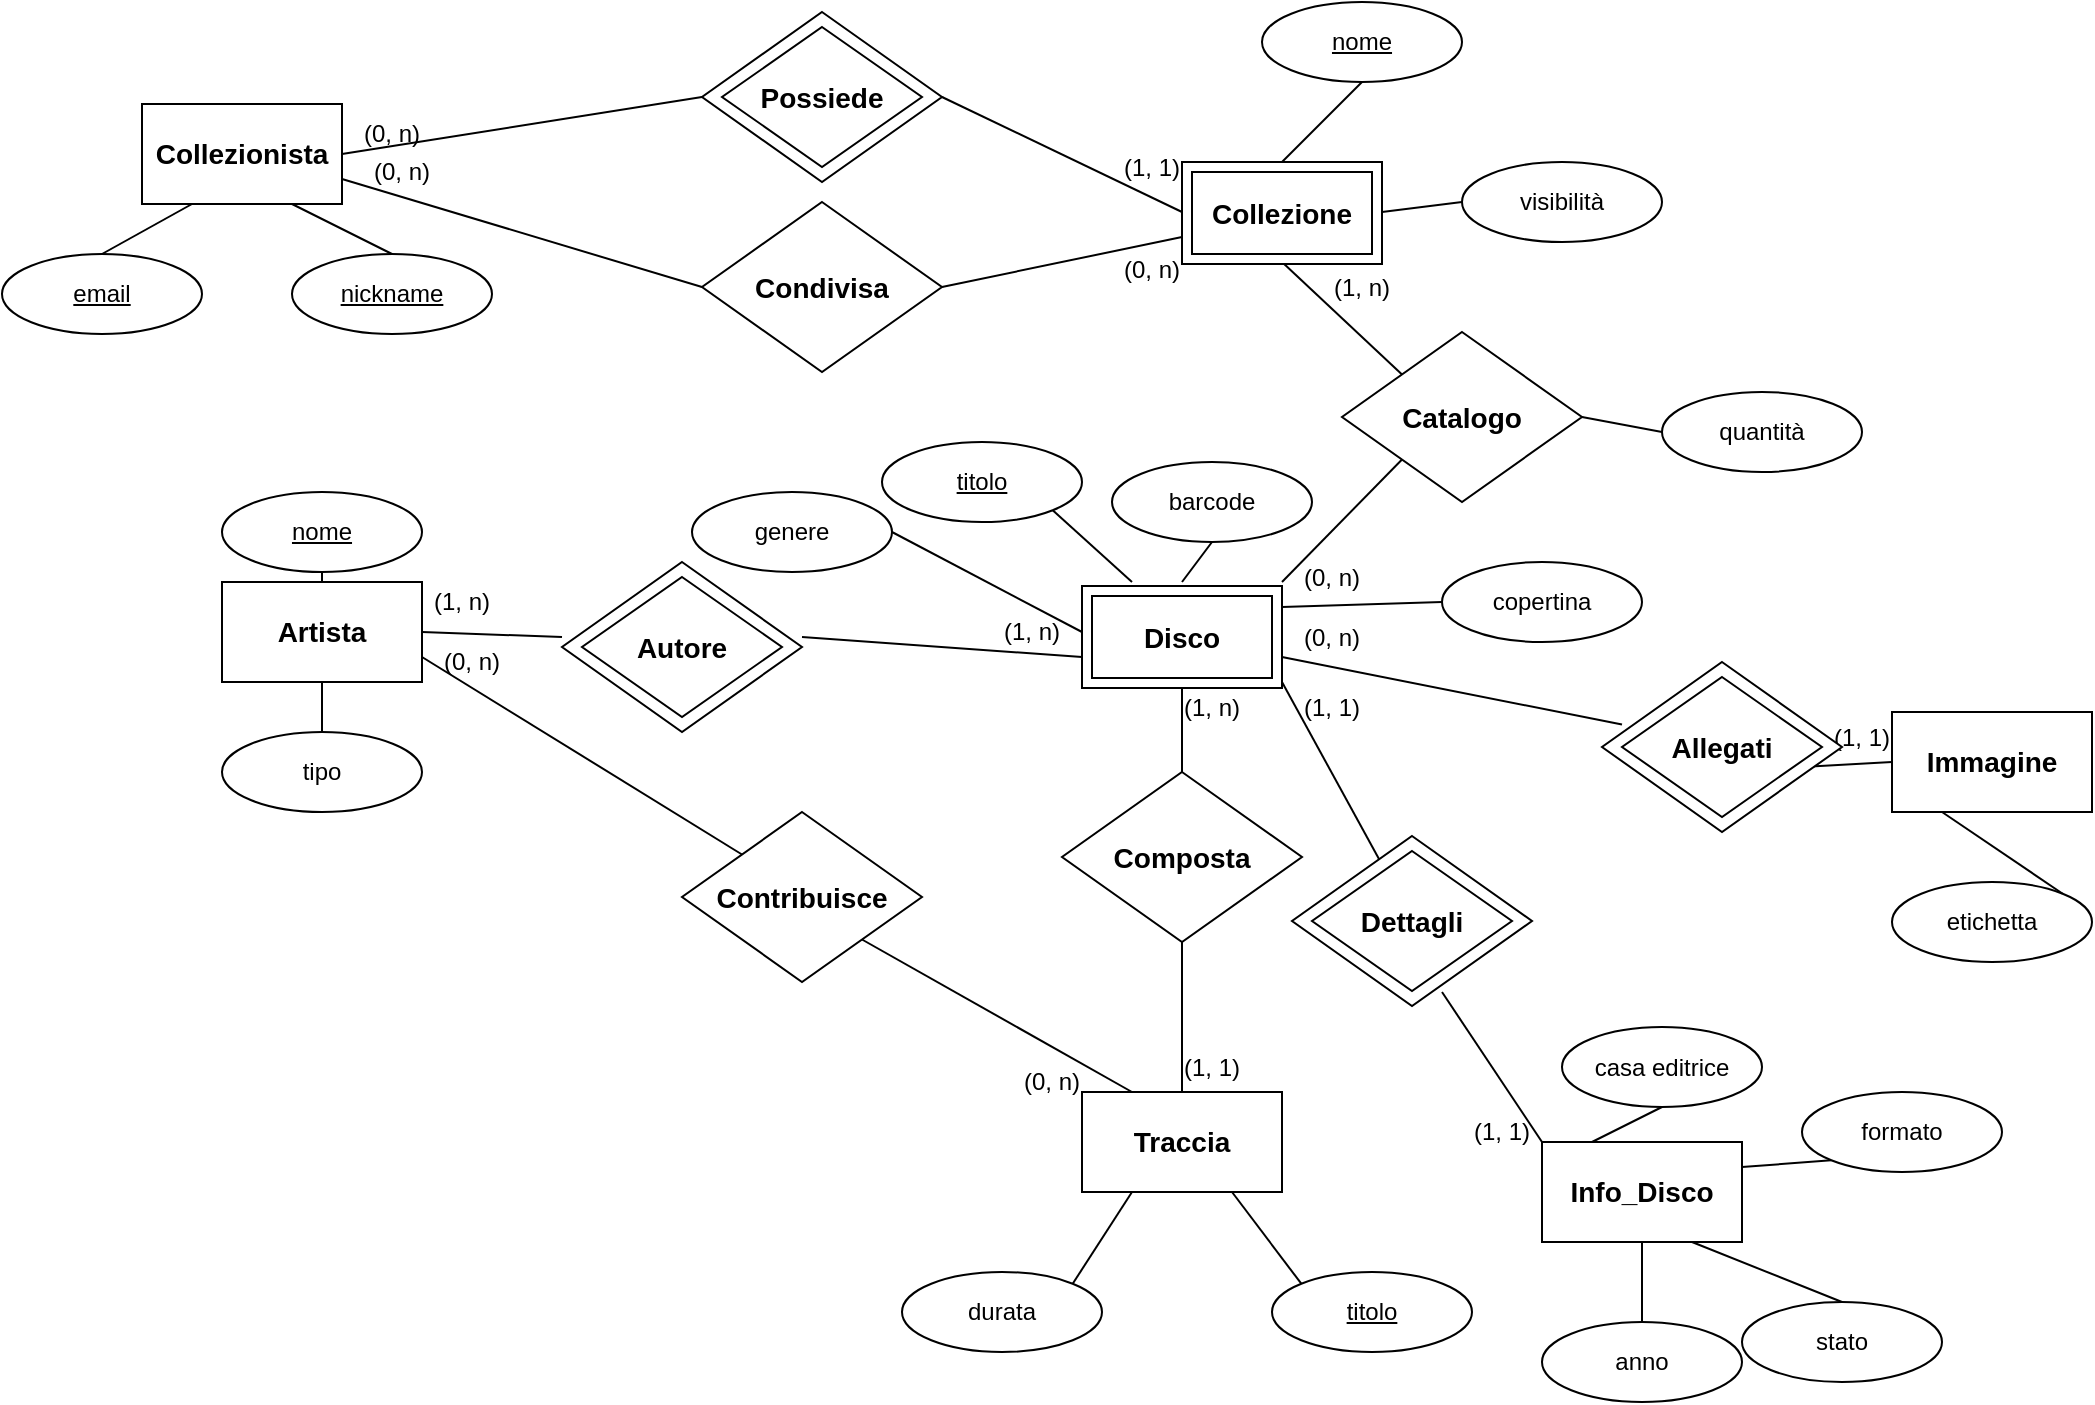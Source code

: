 <mxfile version="21.2.8" type="device">
  <diagram name="Page-1" id="KQ-Xf_K1zHx7-eHDhru5">
    <mxGraphModel dx="1061" dy="1141" grid="1" gridSize="10" guides="1" tooltips="1" connect="1" arrows="1" fold="1" page="1" pageScale="1" pageWidth="850" pageHeight="1100" math="0" shadow="0">
      <root>
        <mxCell id="0" />
        <mxCell id="1" parent="0" />
        <mxCell id="EAbZsNUZ0CyXFyYORpi1-27" value="" style="group" vertex="1" connectable="0" parent="1">
          <mxGeometry x="380" y="75" width="120" height="126" as="geometry" />
        </mxCell>
        <mxCell id="EAbZsNUZ0CyXFyYORpi1-133" value="" style="group" vertex="1" connectable="0" parent="EAbZsNUZ0CyXFyYORpi1-27">
          <mxGeometry width="120" height="85" as="geometry" />
        </mxCell>
        <mxCell id="EAbZsNUZ0CyXFyYORpi1-28" value="" style="shape=rhombus;html=1;dashed=0;whiteSpace=wrap;perimeter=rhombusPerimeter;" vertex="1" parent="EAbZsNUZ0CyXFyYORpi1-133">
          <mxGeometry width="120" height="85" as="geometry" />
        </mxCell>
        <mxCell id="EAbZsNUZ0CyXFyYORpi1-131" value="" style="rhombus;whiteSpace=wrap;html=1;" vertex="1" parent="EAbZsNUZ0CyXFyYORpi1-133">
          <mxGeometry x="10" y="7.5" width="100" height="70" as="geometry" />
        </mxCell>
        <mxCell id="EAbZsNUZ0CyXFyYORpi1-29" value="Possiede" style="text;html=1;strokeColor=none;fillColor=none;align=center;verticalAlign=middle;whiteSpace=wrap;rounded=0;fontStyle=1;fontSize=14;" vertex="1" parent="EAbZsNUZ0CyXFyYORpi1-133">
          <mxGeometry x="30" y="27.5" width="60" height="30" as="geometry" />
        </mxCell>
        <mxCell id="EAbZsNUZ0CyXFyYORpi1-4" value="" style="group" vertex="1" connectable="0" parent="1">
          <mxGeometry x="100" y="121" width="110" height="80" as="geometry" />
        </mxCell>
        <mxCell id="EAbZsNUZ0CyXFyYORpi1-5" value="" style="html=1;dashed=0;whiteSpace=wrap;" vertex="1" parent="EAbZsNUZ0CyXFyYORpi1-4">
          <mxGeometry width="100" height="50" as="geometry" />
        </mxCell>
        <mxCell id="EAbZsNUZ0CyXFyYORpi1-6" value="Collezionista" style="text;html=1;strokeColor=none;fillColor=none;align=center;verticalAlign=middle;whiteSpace=wrap;rounded=0;fontStyle=1;fontSize=14;" vertex="1" parent="EAbZsNUZ0CyXFyYORpi1-4">
          <mxGeometry x="20" y="10" width="60" height="30" as="geometry" />
        </mxCell>
        <mxCell id="EAbZsNUZ0CyXFyYORpi1-7" value="nickname" style="ellipse;whiteSpace=wrap;html=1;align=center;fontStyle=4;" vertex="1" parent="1">
          <mxGeometry x="175" y="196" width="100" height="40" as="geometry" />
        </mxCell>
        <mxCell id="EAbZsNUZ0CyXFyYORpi1-8" value="" style="endArrow=none;html=1;rounded=0;entryX=0.5;entryY=0;entryDx=0;entryDy=0;exitX=0.75;exitY=1;exitDx=0;exitDy=0;" edge="1" parent="1" source="EAbZsNUZ0CyXFyYORpi1-5" target="EAbZsNUZ0CyXFyYORpi1-7">
          <mxGeometry relative="1" as="geometry">
            <mxPoint x="160" y="186" as="sourcePoint" />
            <mxPoint x="130" y="286" as="targetPoint" />
          </mxGeometry>
        </mxCell>
        <mxCell id="EAbZsNUZ0CyXFyYORpi1-9" value="&lt;u&gt;email&lt;/u&gt;" style="ellipse;whiteSpace=wrap;html=1;align=center;" vertex="1" parent="1">
          <mxGeometry x="30" y="196" width="100" height="40" as="geometry" />
        </mxCell>
        <mxCell id="EAbZsNUZ0CyXFyYORpi1-10" value="" style="endArrow=none;html=1;rounded=0;entryX=0.5;entryY=0;entryDx=0;entryDy=0;exitX=0.25;exitY=1;exitDx=0;exitDy=0;" edge="1" parent="1" source="EAbZsNUZ0CyXFyYORpi1-5" target="EAbZsNUZ0CyXFyYORpi1-9">
          <mxGeometry relative="1" as="geometry">
            <mxPoint x="230" y="151" as="sourcePoint" />
            <mxPoint x="235" y="216" as="targetPoint" />
          </mxGeometry>
        </mxCell>
        <mxCell id="EAbZsNUZ0CyXFyYORpi1-13" value="&lt;u&gt;nome&lt;/u&gt;" style="ellipse;whiteSpace=wrap;html=1;align=center;" vertex="1" parent="1">
          <mxGeometry x="660" y="70" width="100" height="40" as="geometry" />
        </mxCell>
        <mxCell id="EAbZsNUZ0CyXFyYORpi1-14" value="" style="endArrow=none;html=1;rounded=0;entryX=0.5;entryY=0;entryDx=0;entryDy=0;exitX=0.5;exitY=1;exitDx=0;exitDy=0;" edge="1" parent="1" source="EAbZsNUZ0CyXFyYORpi1-13">
          <mxGeometry relative="1" as="geometry">
            <mxPoint x="830" y="160" as="sourcePoint" />
            <mxPoint x="670" y="150" as="targetPoint" />
          </mxGeometry>
        </mxCell>
        <mxCell id="EAbZsNUZ0CyXFyYORpi1-16" value="anno" style="ellipse;whiteSpace=wrap;html=1;align=center;" vertex="1" parent="1">
          <mxGeometry x="800" y="730" width="100" height="40" as="geometry" />
        </mxCell>
        <mxCell id="EAbZsNUZ0CyXFyYORpi1-17" value="genere" style="ellipse;whiteSpace=wrap;html=1;align=center;" vertex="1" parent="1">
          <mxGeometry x="375" y="315" width="100" height="40" as="geometry" />
        </mxCell>
        <mxCell id="EAbZsNUZ0CyXFyYORpi1-18" value="&lt;u&gt;titolo&lt;/u&gt;" style="ellipse;whiteSpace=wrap;html=1;align=center;" vertex="1" parent="1">
          <mxGeometry x="470" y="290" width="100" height="40" as="geometry" />
        </mxCell>
        <mxCell id="EAbZsNUZ0CyXFyYORpi1-20" value="barcode" style="ellipse;whiteSpace=wrap;html=1;align=center;" vertex="1" parent="1">
          <mxGeometry x="585" y="300" width="100" height="40" as="geometry" />
        </mxCell>
        <mxCell id="EAbZsNUZ0CyXFyYORpi1-21" value="" style="group" vertex="1" connectable="0" parent="1">
          <mxGeometry x="570" y="615" width="100" height="50" as="geometry" />
        </mxCell>
        <mxCell id="EAbZsNUZ0CyXFyYORpi1-22" value="" style="html=1;dashed=0;whiteSpace=wrap;" vertex="1" parent="EAbZsNUZ0CyXFyYORpi1-21">
          <mxGeometry width="100" height="50" as="geometry" />
        </mxCell>
        <mxCell id="EAbZsNUZ0CyXFyYORpi1-23" value="Traccia" style="text;html=1;strokeColor=none;fillColor=none;align=center;verticalAlign=middle;whiteSpace=wrap;rounded=0;fontStyle=1;fontSize=14;" vertex="1" parent="EAbZsNUZ0CyXFyYORpi1-21">
          <mxGeometry x="20" y="10" width="60" height="30" as="geometry" />
        </mxCell>
        <mxCell id="EAbZsNUZ0CyXFyYORpi1-24" value="&lt;u&gt;titolo&lt;/u&gt;" style="ellipse;whiteSpace=wrap;html=1;align=center;" vertex="1" parent="1">
          <mxGeometry x="665" y="705" width="100" height="40" as="geometry" />
        </mxCell>
        <mxCell id="EAbZsNUZ0CyXFyYORpi1-25" value="durata" style="ellipse;whiteSpace=wrap;html=1;align=center;" vertex="1" parent="1">
          <mxGeometry x="480" y="705" width="100" height="40" as="geometry" />
        </mxCell>
        <mxCell id="EAbZsNUZ0CyXFyYORpi1-26" value="visibilità" style="ellipse;whiteSpace=wrap;html=1;align=center;" vertex="1" parent="1">
          <mxGeometry x="760" y="150" width="100" height="40" as="geometry" />
        </mxCell>
        <mxCell id="EAbZsNUZ0CyXFyYORpi1-30" value="" style="endArrow=none;html=1;rounded=0;entryX=1;entryY=0.5;entryDx=0;entryDy=0;exitX=0;exitY=0.5;exitDx=0;exitDy=0;" edge="1" parent="1" source="EAbZsNUZ0CyXFyYORpi1-28" target="EAbZsNUZ0CyXFyYORpi1-5">
          <mxGeometry relative="1" as="geometry">
            <mxPoint x="280" y="235" as="sourcePoint" />
            <mxPoint x="440" y="235" as="targetPoint" />
          </mxGeometry>
        </mxCell>
        <mxCell id="EAbZsNUZ0CyXFyYORpi1-31" value="(0, n)" style="text;html=1;strokeColor=none;fillColor=none;align=center;verticalAlign=middle;whiteSpace=wrap;rounded=0;" vertex="1" parent="1">
          <mxGeometry x="210" y="131" width="30" height="10" as="geometry" />
        </mxCell>
        <mxCell id="EAbZsNUZ0CyXFyYORpi1-32" value="" style="endArrow=none;html=1;rounded=0;entryX=0;entryY=0.5;entryDx=0;entryDy=0;exitX=1;exitY=0.5;exitDx=0;exitDy=0;" edge="1" parent="1" source="EAbZsNUZ0CyXFyYORpi1-28">
          <mxGeometry relative="1" as="geometry">
            <mxPoint x="730" y="188" as="sourcePoint" />
            <mxPoint x="620" y="175" as="targetPoint" />
          </mxGeometry>
        </mxCell>
        <mxCell id="EAbZsNUZ0CyXFyYORpi1-33" value="(1, 1)" style="text;html=1;strokeColor=none;fillColor=none;align=center;verticalAlign=middle;whiteSpace=wrap;rounded=0;" vertex="1" parent="1">
          <mxGeometry x="590" y="145" width="30" height="15" as="geometry" />
        </mxCell>
        <mxCell id="EAbZsNUZ0CyXFyYORpi1-34" value="" style="group" vertex="1" connectable="0" parent="1">
          <mxGeometry x="140" y="360" width="100" height="50" as="geometry" />
        </mxCell>
        <mxCell id="EAbZsNUZ0CyXFyYORpi1-35" value="" style="html=1;dashed=0;whiteSpace=wrap;" vertex="1" parent="EAbZsNUZ0CyXFyYORpi1-34">
          <mxGeometry width="100" height="50" as="geometry" />
        </mxCell>
        <mxCell id="EAbZsNUZ0CyXFyYORpi1-36" value="&lt;b&gt;&lt;font style=&quot;font-size: 14px;&quot;&gt;Artista&lt;/font&gt;&lt;/b&gt;" style="text;html=1;strokeColor=none;fillColor=none;align=center;verticalAlign=middle;whiteSpace=wrap;rounded=0;" vertex="1" parent="EAbZsNUZ0CyXFyYORpi1-34">
          <mxGeometry x="20" y="10" width="60" height="30" as="geometry" />
        </mxCell>
        <mxCell id="EAbZsNUZ0CyXFyYORpi1-43" value="" style="endArrow=none;html=1;rounded=0;entryX=0.5;entryY=0;entryDx=0;entryDy=0;exitX=0.5;exitY=1;exitDx=0;exitDy=0;" edge="1" parent="1" source="EAbZsNUZ0CyXFyYORpi1-47" target="EAbZsNUZ0CyXFyYORpi1-35">
          <mxGeometry relative="1" as="geometry">
            <mxPoint x="680" y="285" as="sourcePoint" />
            <mxPoint x="640" y="325" as="targetPoint" />
          </mxGeometry>
        </mxCell>
        <mxCell id="EAbZsNUZ0CyXFyYORpi1-44" value="" style="endArrow=none;html=1;rounded=0;entryX=0.5;entryY=0;entryDx=0;entryDy=0;exitX=0.5;exitY=1;exitDx=0;exitDy=0;" edge="1" parent="1" source="EAbZsNUZ0CyXFyYORpi1-20">
          <mxGeometry relative="1" as="geometry">
            <mxPoint x="730" y="295" as="sourcePoint" />
            <mxPoint x="620" y="360" as="targetPoint" />
          </mxGeometry>
        </mxCell>
        <mxCell id="EAbZsNUZ0CyXFyYORpi1-45" value="" style="endArrow=none;html=1;rounded=0;entryX=1;entryY=1;entryDx=0;entryDy=0;exitX=0.25;exitY=0;exitDx=0;exitDy=0;" edge="1" parent="1" target="EAbZsNUZ0CyXFyYORpi1-18">
          <mxGeometry relative="1" as="geometry">
            <mxPoint x="595" y="360" as="sourcePoint" />
            <mxPoint x="710" y="335" as="targetPoint" />
          </mxGeometry>
        </mxCell>
        <mxCell id="EAbZsNUZ0CyXFyYORpi1-46" value="" style="endArrow=none;html=1;rounded=0;entryX=0;entryY=1;entryDx=0;entryDy=0;exitX=1;exitY=0.25;exitDx=0;exitDy=0;" edge="1" parent="1" source="EAbZsNUZ0CyXFyYORpi1-119" target="EAbZsNUZ0CyXFyYORpi1-121">
          <mxGeometry relative="1" as="geometry">
            <mxPoint x="810" y="380" as="sourcePoint" />
            <mxPoint x="740" y="345" as="targetPoint" />
          </mxGeometry>
        </mxCell>
        <mxCell id="EAbZsNUZ0CyXFyYORpi1-47" value="nome" style="ellipse;whiteSpace=wrap;html=1;align=center;fontStyle=4;" vertex="1" parent="1">
          <mxGeometry x="140" y="315" width="100" height="40" as="geometry" />
        </mxCell>
        <mxCell id="EAbZsNUZ0CyXFyYORpi1-50" value="" style="endArrow=none;html=1;rounded=0;entryX=1;entryY=0.5;entryDx=0;entryDy=0;exitX=0;exitY=0.5;exitDx=0;exitDy=0;" edge="1" parent="1" target="EAbZsNUZ0CyXFyYORpi1-17">
          <mxGeometry relative="1" as="geometry">
            <mxPoint x="570" y="385" as="sourcePoint" />
            <mxPoint x="700" y="473" as="targetPoint" />
          </mxGeometry>
        </mxCell>
        <mxCell id="EAbZsNUZ0CyXFyYORpi1-51" value="" style="endArrow=none;html=1;rounded=0;entryX=0.5;entryY=0;entryDx=0;entryDy=0;exitX=0.5;exitY=1;exitDx=0;exitDy=0;" edge="1" parent="1" source="EAbZsNUZ0CyXFyYORpi1-119" target="EAbZsNUZ0CyXFyYORpi1-16">
          <mxGeometry relative="1" as="geometry">
            <mxPoint x="660" y="465" as="sourcePoint" />
            <mxPoint x="620" y="483" as="targetPoint" />
          </mxGeometry>
        </mxCell>
        <mxCell id="EAbZsNUZ0CyXFyYORpi1-52" value="" style="endArrow=none;html=1;rounded=0;exitX=0.75;exitY=1;exitDx=0;exitDy=0;entryX=0.5;entryY=0;entryDx=0;entryDy=0;" edge="1" parent="1" source="EAbZsNUZ0CyXFyYORpi1-119" target="EAbZsNUZ0CyXFyYORpi1-122">
          <mxGeometry relative="1" as="geometry">
            <mxPoint x="620" y="445" as="sourcePoint" />
            <mxPoint x="555" y="421" as="targetPoint" />
          </mxGeometry>
        </mxCell>
        <mxCell id="EAbZsNUZ0CyXFyYORpi1-53" value="" style="group" vertex="1" connectable="0" parent="1">
          <mxGeometry x="700" y="235" width="120" height="85" as="geometry" />
        </mxCell>
        <mxCell id="EAbZsNUZ0CyXFyYORpi1-54" value="" style="shape=rhombus;html=1;dashed=0;whiteSpace=wrap;perimeter=rhombusPerimeter;" vertex="1" parent="EAbZsNUZ0CyXFyYORpi1-53">
          <mxGeometry width="120" height="85" as="geometry" />
        </mxCell>
        <mxCell id="EAbZsNUZ0CyXFyYORpi1-55" value="Catalogo" style="text;html=1;strokeColor=none;fillColor=none;align=center;verticalAlign=middle;whiteSpace=wrap;rounded=0;fontStyle=1;fontSize=14;" vertex="1" parent="EAbZsNUZ0CyXFyYORpi1-53">
          <mxGeometry x="30" y="27.5" width="60" height="30" as="geometry" />
        </mxCell>
        <mxCell id="EAbZsNUZ0CyXFyYORpi1-56" value="" style="endArrow=none;html=1;rounded=0;entryX=0;entryY=0;entryDx=0;entryDy=0;exitX=0.5;exitY=1;exitDx=0;exitDy=0;" edge="1" parent="1" target="EAbZsNUZ0CyXFyYORpi1-54">
          <mxGeometry relative="1" as="geometry">
            <mxPoint x="670" y="200" as="sourcePoint" />
            <mxPoint x="520" y="280" as="targetPoint" />
          </mxGeometry>
        </mxCell>
        <mxCell id="EAbZsNUZ0CyXFyYORpi1-57" value="(0, n)" style="text;html=1;strokeColor=none;fillColor=none;align=center;verticalAlign=middle;whiteSpace=wrap;rounded=0;" vertex="1" parent="1">
          <mxGeometry x="590" y="196" width="30" height="15" as="geometry" />
        </mxCell>
        <mxCell id="EAbZsNUZ0CyXFyYORpi1-58" value="" style="endArrow=none;html=1;rounded=0;entryX=0;entryY=1;entryDx=0;entryDy=0;exitX=1;exitY=0;exitDx=0;exitDy=0;" edge="1" parent="1" target="EAbZsNUZ0CyXFyYORpi1-54">
          <mxGeometry relative="1" as="geometry">
            <mxPoint x="670" y="360" as="sourcePoint" />
            <mxPoint x="650" y="275" as="targetPoint" />
          </mxGeometry>
        </mxCell>
        <mxCell id="EAbZsNUZ0CyXFyYORpi1-59" value="(0, n)" style="text;html=1;strokeColor=none;fillColor=none;align=center;verticalAlign=middle;whiteSpace=wrap;rounded=0;" vertex="1" parent="1">
          <mxGeometry x="680" y="350" width="30" height="15" as="geometry" />
        </mxCell>
        <mxCell id="EAbZsNUZ0CyXFyYORpi1-63" value="" style="endArrow=none;html=1;rounded=0;entryX=1;entryY=0.5;entryDx=0;entryDy=0;exitX=0;exitY=0.5;exitDx=0;exitDy=0;" edge="1" parent="1" target="EAbZsNUZ0CyXFyYORpi1-35">
          <mxGeometry relative="1" as="geometry">
            <mxPoint x="310" y="387.5" as="sourcePoint" />
            <mxPoint x="320" y="240" as="targetPoint" />
          </mxGeometry>
        </mxCell>
        <mxCell id="EAbZsNUZ0CyXFyYORpi1-64" value="(1, n)" style="text;html=1;strokeColor=none;fillColor=none;align=center;verticalAlign=middle;whiteSpace=wrap;rounded=0;" vertex="1" parent="1">
          <mxGeometry x="245" y="365" width="30" height="10" as="geometry" />
        </mxCell>
        <mxCell id="EAbZsNUZ0CyXFyYORpi1-65" value="" style="endArrow=none;html=1;rounded=0;entryX=1;entryY=0.5;entryDx=0;entryDy=0;exitX=0;exitY=0.75;exitDx=0;exitDy=0;" edge="1" parent="1">
          <mxGeometry relative="1" as="geometry">
            <mxPoint x="570" y="397.5" as="sourcePoint" />
            <mxPoint x="430" y="387.5" as="targetPoint" />
          </mxGeometry>
        </mxCell>
        <mxCell id="EAbZsNUZ0CyXFyYORpi1-66" value="(1, n)" style="text;html=1;strokeColor=none;fillColor=none;align=center;verticalAlign=middle;whiteSpace=wrap;rounded=0;" vertex="1" parent="1">
          <mxGeometry x="530" y="380" width="30" height="10" as="geometry" />
        </mxCell>
        <mxCell id="EAbZsNUZ0CyXFyYORpi1-67" value="" style="endArrow=none;html=1;rounded=0;entryX=1;entryY=0;entryDx=0;entryDy=0;exitX=0.25;exitY=1;exitDx=0;exitDy=0;" edge="1" parent="1" source="EAbZsNUZ0CyXFyYORpi1-22" target="EAbZsNUZ0CyXFyYORpi1-25">
          <mxGeometry relative="1" as="geometry">
            <mxPoint x="780" y="635" as="sourcePoint" />
            <mxPoint x="660" y="575" as="targetPoint" />
          </mxGeometry>
        </mxCell>
        <mxCell id="EAbZsNUZ0CyXFyYORpi1-68" value="" style="endArrow=none;html=1;rounded=0;entryX=0.75;entryY=1;entryDx=0;entryDy=0;exitX=0;exitY=0;exitDx=0;exitDy=0;" edge="1" parent="1" source="EAbZsNUZ0CyXFyYORpi1-24" target="EAbZsNUZ0CyXFyYORpi1-22">
          <mxGeometry relative="1" as="geometry">
            <mxPoint x="760" y="645" as="sourcePoint" />
            <mxPoint x="640" y="585" as="targetPoint" />
          </mxGeometry>
        </mxCell>
        <mxCell id="EAbZsNUZ0CyXFyYORpi1-69" value="" style="group" vertex="1" connectable="0" parent="1">
          <mxGeometry x="560" y="455" width="120" height="85" as="geometry" />
        </mxCell>
        <mxCell id="EAbZsNUZ0CyXFyYORpi1-70" value="" style="shape=rhombus;html=1;dashed=0;whiteSpace=wrap;perimeter=rhombusPerimeter;" vertex="1" parent="EAbZsNUZ0CyXFyYORpi1-69">
          <mxGeometry width="120" height="85" as="geometry" />
        </mxCell>
        <mxCell id="EAbZsNUZ0CyXFyYORpi1-71" value="Composta" style="text;html=1;strokeColor=none;fillColor=none;align=center;verticalAlign=middle;whiteSpace=wrap;rounded=0;fontStyle=1;fontSize=14;" vertex="1" parent="EAbZsNUZ0CyXFyYORpi1-69">
          <mxGeometry x="30" y="27.5" width="60" height="30" as="geometry" />
        </mxCell>
        <mxCell id="EAbZsNUZ0CyXFyYORpi1-72" value="" style="endArrow=none;html=1;rounded=0;entryX=0.5;entryY=0;entryDx=0;entryDy=0;exitX=0.5;exitY=1;exitDx=0;exitDy=0;" edge="1" parent="1" target="EAbZsNUZ0CyXFyYORpi1-70">
          <mxGeometry relative="1" as="geometry">
            <mxPoint x="620" y="410" as="sourcePoint" />
            <mxPoint x="620" y="566.5" as="targetPoint" />
          </mxGeometry>
        </mxCell>
        <mxCell id="EAbZsNUZ0CyXFyYORpi1-73" value="(1, n)" style="text;html=1;strokeColor=none;fillColor=none;align=center;verticalAlign=middle;whiteSpace=wrap;rounded=0;" vertex="1" parent="1">
          <mxGeometry x="620" y="415" width="30" height="15" as="geometry" />
        </mxCell>
        <mxCell id="EAbZsNUZ0CyXFyYORpi1-74" value="" style="endArrow=none;html=1;rounded=0;entryX=0.5;entryY=1;entryDx=0;entryDy=0;exitX=0.5;exitY=0;exitDx=0;exitDy=0;" edge="1" parent="1" source="EAbZsNUZ0CyXFyYORpi1-22" target="EAbZsNUZ0CyXFyYORpi1-70">
          <mxGeometry relative="1" as="geometry">
            <mxPoint x="770" y="646.5" as="sourcePoint" />
            <mxPoint x="750" y="561.5" as="targetPoint" />
          </mxGeometry>
        </mxCell>
        <mxCell id="EAbZsNUZ0CyXFyYORpi1-75" value="(1, 1)" style="text;html=1;strokeColor=none;fillColor=none;align=center;verticalAlign=middle;whiteSpace=wrap;rounded=0;" vertex="1" parent="1">
          <mxGeometry x="620" y="595" width="30" height="15" as="geometry" />
        </mxCell>
        <mxCell id="EAbZsNUZ0CyXFyYORpi1-76" value="" style="group" vertex="1" connectable="0" parent="1">
          <mxGeometry x="380" y="170" width="120" height="85" as="geometry" />
        </mxCell>
        <mxCell id="EAbZsNUZ0CyXFyYORpi1-77" value="" style="shape=rhombus;html=1;dashed=0;whiteSpace=wrap;perimeter=rhombusPerimeter;" vertex="1" parent="EAbZsNUZ0CyXFyYORpi1-76">
          <mxGeometry width="120" height="85" as="geometry" />
        </mxCell>
        <mxCell id="EAbZsNUZ0CyXFyYORpi1-78" value="Condivisa" style="text;html=1;strokeColor=none;fillColor=none;align=center;verticalAlign=middle;whiteSpace=wrap;rounded=0;fontStyle=1;fontSize=14;" vertex="1" parent="EAbZsNUZ0CyXFyYORpi1-76">
          <mxGeometry x="30" y="27.5" width="60" height="30" as="geometry" />
        </mxCell>
        <mxCell id="EAbZsNUZ0CyXFyYORpi1-79" value="" style="endArrow=none;html=1;rounded=0;entryX=1;entryY=0.75;entryDx=0;entryDy=0;exitX=0;exitY=0.5;exitDx=0;exitDy=0;" edge="1" parent="1" source="EAbZsNUZ0CyXFyYORpi1-77" target="EAbZsNUZ0CyXFyYORpi1-5">
          <mxGeometry relative="1" as="geometry">
            <mxPoint x="410" y="375" as="sourcePoint" />
            <mxPoint x="330" y="286" as="targetPoint" />
          </mxGeometry>
        </mxCell>
        <mxCell id="EAbZsNUZ0CyXFyYORpi1-80" value="(0, n)" style="text;html=1;strokeColor=none;fillColor=none;align=center;verticalAlign=middle;whiteSpace=wrap;rounded=0;" vertex="1" parent="1">
          <mxGeometry x="215" y="150" width="30" height="10" as="geometry" />
        </mxCell>
        <mxCell id="EAbZsNUZ0CyXFyYORpi1-81" value="" style="endArrow=none;html=1;rounded=0;entryX=0;entryY=0.75;entryDx=0;entryDy=0;exitX=1;exitY=0.5;exitDx=0;exitDy=0;" edge="1" parent="1" source="EAbZsNUZ0CyXFyYORpi1-77">
          <mxGeometry relative="1" as="geometry">
            <mxPoint x="860" y="328" as="sourcePoint" />
            <mxPoint x="620" y="187.5" as="targetPoint" />
          </mxGeometry>
        </mxCell>
        <mxCell id="EAbZsNUZ0CyXFyYORpi1-82" value="(1, n)" style="text;html=1;strokeColor=none;fillColor=none;align=center;verticalAlign=middle;whiteSpace=wrap;rounded=0;" vertex="1" parent="1">
          <mxGeometry x="695" y="205" width="30" height="15" as="geometry" />
        </mxCell>
        <mxCell id="EAbZsNUZ0CyXFyYORpi1-83" value="" style="endArrow=none;html=1;rounded=0;entryX=1;entryY=0.5;entryDx=0;entryDy=0;exitX=0;exitY=0.5;exitDx=0;exitDy=0;" edge="1" parent="1" source="EAbZsNUZ0CyXFyYORpi1-26">
          <mxGeometry relative="1" as="geometry">
            <mxPoint x="780" y="115" as="sourcePoint" />
            <mxPoint x="720" y="175" as="targetPoint" />
          </mxGeometry>
        </mxCell>
        <mxCell id="EAbZsNUZ0CyXFyYORpi1-86" value="etichetta" style="ellipse;whiteSpace=wrap;html=1;align=center;" vertex="1" parent="1">
          <mxGeometry x="975" y="510" width="100" height="40" as="geometry" />
        </mxCell>
        <mxCell id="EAbZsNUZ0CyXFyYORpi1-87" value="" style="endArrow=none;html=1;rounded=0;entryX=1;entryY=0;entryDx=0;entryDy=0;exitX=0.25;exitY=1;exitDx=0;exitDy=0;" edge="1" parent="1" source="EAbZsNUZ0CyXFyYORpi1-103" target="EAbZsNUZ0CyXFyYORpi1-86">
          <mxGeometry relative="1" as="geometry">
            <mxPoint x="959.787" y="469.199" as="sourcePoint" />
            <mxPoint x="905" y="401" as="targetPoint" />
          </mxGeometry>
        </mxCell>
        <mxCell id="EAbZsNUZ0CyXFyYORpi1-88" value="casa editrice" style="ellipse;whiteSpace=wrap;html=1;align=center;" vertex="1" parent="1">
          <mxGeometry x="810" y="582.5" width="100" height="40" as="geometry" />
        </mxCell>
        <mxCell id="EAbZsNUZ0CyXFyYORpi1-89" value="" style="endArrow=none;html=1;rounded=0;entryX=0.5;entryY=1;entryDx=0;entryDy=0;exitX=0.25;exitY=0;exitDx=0;exitDy=0;" edge="1" parent="1" source="EAbZsNUZ0CyXFyYORpi1-119" target="EAbZsNUZ0CyXFyYORpi1-88">
          <mxGeometry relative="1" as="geometry">
            <mxPoint x="840" y="465" as="sourcePoint" />
            <mxPoint x="920" y="476" as="targetPoint" />
          </mxGeometry>
        </mxCell>
        <mxCell id="EAbZsNUZ0CyXFyYORpi1-90" value="" style="group" vertex="1" connectable="0" parent="1">
          <mxGeometry x="370" y="475" width="120" height="85" as="geometry" />
        </mxCell>
        <mxCell id="EAbZsNUZ0CyXFyYORpi1-91" value="" style="shape=rhombus;html=1;dashed=0;whiteSpace=wrap;perimeter=rhombusPerimeter;" vertex="1" parent="EAbZsNUZ0CyXFyYORpi1-90">
          <mxGeometry width="120" height="85" as="geometry" />
        </mxCell>
        <mxCell id="EAbZsNUZ0CyXFyYORpi1-92" value="Contribuisce" style="text;html=1;strokeColor=none;fillColor=none;align=center;verticalAlign=middle;whiteSpace=wrap;rounded=0;fontStyle=1;fontSize=14;" vertex="1" parent="EAbZsNUZ0CyXFyYORpi1-90">
          <mxGeometry x="30" y="27.5" width="60" height="30" as="geometry" />
        </mxCell>
        <mxCell id="EAbZsNUZ0CyXFyYORpi1-93" value="" style="endArrow=none;html=1;rounded=0;entryX=1;entryY=0.75;entryDx=0;entryDy=0;exitX=0;exitY=0;exitDx=0;exitDy=0;" edge="1" parent="1" source="EAbZsNUZ0CyXFyYORpi1-91" target="EAbZsNUZ0CyXFyYORpi1-35">
          <mxGeometry relative="1" as="geometry">
            <mxPoint x="380" y="465" as="sourcePoint" />
            <mxPoint x="310" y="462" as="targetPoint" />
          </mxGeometry>
        </mxCell>
        <mxCell id="EAbZsNUZ0CyXFyYORpi1-94" value="" style="endArrow=none;html=1;rounded=0;entryX=1;entryY=1;entryDx=0;entryDy=0;exitX=0.25;exitY=0;exitDx=0;exitDy=0;" edge="1" parent="1" source="EAbZsNUZ0CyXFyYORpi1-22" target="EAbZsNUZ0CyXFyYORpi1-91">
          <mxGeometry relative="1" as="geometry">
            <mxPoint x="310" y="595" as="sourcePoint" />
            <mxPoint x="240" y="592" as="targetPoint" />
          </mxGeometry>
        </mxCell>
        <mxCell id="EAbZsNUZ0CyXFyYORpi1-95" value="(0, n)" style="text;html=1;strokeColor=none;fillColor=none;align=center;verticalAlign=middle;whiteSpace=wrap;rounded=0;" vertex="1" parent="1">
          <mxGeometry x="250" y="395" width="30" height="10" as="geometry" />
        </mxCell>
        <mxCell id="EAbZsNUZ0CyXFyYORpi1-96" value="(0, n)" style="text;html=1;strokeColor=none;fillColor=none;align=center;verticalAlign=middle;whiteSpace=wrap;rounded=0;" vertex="1" parent="1">
          <mxGeometry x="540" y="605" width="30" height="10" as="geometry" />
        </mxCell>
        <mxCell id="EAbZsNUZ0CyXFyYORpi1-97" value="quantità" style="ellipse;whiteSpace=wrap;html=1;align=center;" vertex="1" parent="1">
          <mxGeometry x="860" y="265" width="100" height="40" as="geometry" />
        </mxCell>
        <mxCell id="EAbZsNUZ0CyXFyYORpi1-98" value="" style="endArrow=none;html=1;rounded=0;entryX=0;entryY=0.5;entryDx=0;entryDy=0;exitX=1;exitY=0.5;exitDx=0;exitDy=0;" edge="1" parent="1" source="EAbZsNUZ0CyXFyYORpi1-54" target="EAbZsNUZ0CyXFyYORpi1-97">
          <mxGeometry relative="1" as="geometry">
            <mxPoint x="850" y="335" as="sourcePoint" />
            <mxPoint x="850" y="360" as="targetPoint" />
          </mxGeometry>
        </mxCell>
        <mxCell id="EAbZsNUZ0CyXFyYORpi1-99" value="copertina" style="ellipse;whiteSpace=wrap;html=1;align=center;" vertex="1" parent="1">
          <mxGeometry x="750" y="350" width="100" height="40" as="geometry" />
        </mxCell>
        <mxCell id="EAbZsNUZ0CyXFyYORpi1-101" value="" style="endArrow=none;html=1;rounded=0;entryX=1;entryY=0.25;entryDx=0;entryDy=0;exitX=0;exitY=0.5;exitDx=0;exitDy=0;" edge="1" parent="1" source="EAbZsNUZ0CyXFyYORpi1-99">
          <mxGeometry relative="1" as="geometry">
            <mxPoint x="700" y="590" as="sourcePoint" />
            <mxPoint x="670" y="372.5" as="targetPoint" />
          </mxGeometry>
        </mxCell>
        <mxCell id="EAbZsNUZ0CyXFyYORpi1-102" value="" style="group" vertex="1" connectable="0" parent="1">
          <mxGeometry x="975" y="425" width="100" height="50" as="geometry" />
        </mxCell>
        <mxCell id="EAbZsNUZ0CyXFyYORpi1-103" value="" style="html=1;dashed=0;whiteSpace=wrap;" vertex="1" parent="EAbZsNUZ0CyXFyYORpi1-102">
          <mxGeometry width="100" height="50" as="geometry" />
        </mxCell>
        <mxCell id="EAbZsNUZ0CyXFyYORpi1-104" value="Immagine" style="text;html=1;strokeColor=none;fillColor=none;align=center;verticalAlign=middle;whiteSpace=wrap;rounded=0;fontStyle=1;fontSize=14;" vertex="1" parent="EAbZsNUZ0CyXFyYORpi1-102">
          <mxGeometry x="20" y="10" width="60" height="30" as="geometry" />
        </mxCell>
        <mxCell id="EAbZsNUZ0CyXFyYORpi1-111" value="" style="endArrow=none;html=1;rounded=0;entryX=0;entryY=0;entryDx=0;entryDy=0;exitX=1;exitY=0.75;exitDx=0;exitDy=0;" edge="1" parent="1">
          <mxGeometry relative="1" as="geometry">
            <mxPoint x="670" y="397.5" as="sourcePoint" />
            <mxPoint x="840" y="431.25" as="targetPoint" />
          </mxGeometry>
        </mxCell>
        <mxCell id="EAbZsNUZ0CyXFyYORpi1-112" value="" style="endArrow=none;html=1;rounded=0;entryX=0;entryY=0.5;entryDx=0;entryDy=0;exitX=1;exitY=0.5;exitDx=0;exitDy=0;" edge="1" parent="1" target="EAbZsNUZ0CyXFyYORpi1-103">
          <mxGeometry relative="1" as="geometry">
            <mxPoint x="930" y="452.5" as="sourcePoint" />
            <mxPoint x="810" y="405" as="targetPoint" />
          </mxGeometry>
        </mxCell>
        <mxCell id="EAbZsNUZ0CyXFyYORpi1-113" value="(1, 1)" style="text;html=1;strokeColor=none;fillColor=none;align=center;verticalAlign=middle;whiteSpace=wrap;rounded=0;" vertex="1" parent="1">
          <mxGeometry x="945" y="430" width="30" height="15" as="geometry" />
        </mxCell>
        <mxCell id="EAbZsNUZ0CyXFyYORpi1-114" value="(0, n)" style="text;html=1;strokeColor=none;fillColor=none;align=center;verticalAlign=middle;whiteSpace=wrap;rounded=0;" vertex="1" parent="1">
          <mxGeometry x="680" y="380" width="30" height="15" as="geometry" />
        </mxCell>
        <mxCell id="EAbZsNUZ0CyXFyYORpi1-116" value="tipo" style="ellipse;whiteSpace=wrap;html=1;align=center;" vertex="1" parent="1">
          <mxGeometry x="140" y="435" width="100" height="40" as="geometry" />
        </mxCell>
        <mxCell id="EAbZsNUZ0CyXFyYORpi1-117" value="" style="endArrow=none;html=1;rounded=0;entryX=0.5;entryY=0;entryDx=0;entryDy=0;exitX=0.5;exitY=1;exitDx=0;exitDy=0;" edge="1" parent="1" source="EAbZsNUZ0CyXFyYORpi1-35" target="EAbZsNUZ0CyXFyYORpi1-116">
          <mxGeometry relative="1" as="geometry">
            <mxPoint x="290" y="490" as="sourcePoint" />
            <mxPoint x="130" y="392" as="targetPoint" />
          </mxGeometry>
        </mxCell>
        <mxCell id="EAbZsNUZ0CyXFyYORpi1-118" value="" style="group" vertex="1" connectable="0" parent="1">
          <mxGeometry x="800" y="640" width="100" height="50" as="geometry" />
        </mxCell>
        <mxCell id="EAbZsNUZ0CyXFyYORpi1-119" value="" style="html=1;dashed=0;whiteSpace=wrap;" vertex="1" parent="EAbZsNUZ0CyXFyYORpi1-118">
          <mxGeometry width="100" height="50" as="geometry" />
        </mxCell>
        <mxCell id="EAbZsNUZ0CyXFyYORpi1-120" value="Info_Disco" style="text;html=1;strokeColor=none;fillColor=none;align=center;verticalAlign=middle;whiteSpace=wrap;rounded=0;fontStyle=1;fontSize=14;" vertex="1" parent="EAbZsNUZ0CyXFyYORpi1-118">
          <mxGeometry x="20" y="10" width="60" height="30" as="geometry" />
        </mxCell>
        <mxCell id="EAbZsNUZ0CyXFyYORpi1-121" value="formato" style="ellipse;whiteSpace=wrap;html=1;align=center;" vertex="1" parent="1">
          <mxGeometry x="930" y="615" width="100" height="40" as="geometry" />
        </mxCell>
        <mxCell id="EAbZsNUZ0CyXFyYORpi1-122" value="stato" style="ellipse;whiteSpace=wrap;html=1;align=center;" vertex="1" parent="1">
          <mxGeometry x="900" y="720" width="100" height="40" as="geometry" />
        </mxCell>
        <mxCell id="EAbZsNUZ0CyXFyYORpi1-126" value="" style="endArrow=none;html=1;rounded=0;entryX=0;entryY=0;entryDx=0;entryDy=0;exitX=1;exitY=1;exitDx=0;exitDy=0;" edge="1" parent="1">
          <mxGeometry relative="1" as="geometry">
            <mxPoint x="670" y="410" as="sourcePoint" />
            <mxPoint x="720" y="501.25" as="targetPoint" />
          </mxGeometry>
        </mxCell>
        <mxCell id="EAbZsNUZ0CyXFyYORpi1-127" value="" style="endArrow=none;html=1;rounded=0;entryX=0;entryY=0;entryDx=0;entryDy=0;exitX=0.5;exitY=1;exitDx=0;exitDy=0;" edge="1" parent="1" target="EAbZsNUZ0CyXFyYORpi1-119">
          <mxGeometry relative="1" as="geometry">
            <mxPoint x="750" y="565" as="sourcePoint" />
            <mxPoint x="930" y="643" as="targetPoint" />
          </mxGeometry>
        </mxCell>
        <mxCell id="EAbZsNUZ0CyXFyYORpi1-128" value="(1, 1)" style="text;html=1;strokeColor=none;fillColor=none;align=center;verticalAlign=middle;whiteSpace=wrap;rounded=0;" vertex="1" parent="1">
          <mxGeometry x="680" y="415" width="30" height="15" as="geometry" />
        </mxCell>
        <mxCell id="EAbZsNUZ0CyXFyYORpi1-129" value="(1, 1)" style="text;html=1;strokeColor=none;fillColor=none;align=center;verticalAlign=middle;whiteSpace=wrap;rounded=0;" vertex="1" parent="1">
          <mxGeometry x="765" y="627.5" width="30" height="15" as="geometry" />
        </mxCell>
        <mxCell id="EAbZsNUZ0CyXFyYORpi1-130" value="&lt;b&gt;&lt;font style=&quot;font-size: 14px;&quot;&gt;Collezione&lt;/font&gt;&lt;/b&gt;" style="shape=ext;margin=3;double=1;whiteSpace=wrap;html=1;align=center;" vertex="1" parent="1">
          <mxGeometry x="620" y="150" width="100" height="51" as="geometry" />
        </mxCell>
        <mxCell id="EAbZsNUZ0CyXFyYORpi1-132" value="&lt;b&gt;&lt;font style=&quot;font-size: 14px;&quot;&gt;Disco&lt;/font&gt;&lt;/b&gt;" style="shape=ext;margin=3;double=1;whiteSpace=wrap;html=1;align=center;" vertex="1" parent="1">
          <mxGeometry x="570" y="362" width="100" height="51" as="geometry" />
        </mxCell>
        <mxCell id="EAbZsNUZ0CyXFyYORpi1-134" value="" style="group" vertex="1" connectable="0" parent="1">
          <mxGeometry x="310" y="350" width="120" height="85" as="geometry" />
        </mxCell>
        <mxCell id="EAbZsNUZ0CyXFyYORpi1-135" value="" style="shape=rhombus;html=1;dashed=0;whiteSpace=wrap;perimeter=rhombusPerimeter;" vertex="1" parent="EAbZsNUZ0CyXFyYORpi1-134">
          <mxGeometry width="120" height="85" as="geometry" />
        </mxCell>
        <mxCell id="EAbZsNUZ0CyXFyYORpi1-136" value="" style="rhombus;whiteSpace=wrap;html=1;" vertex="1" parent="EAbZsNUZ0CyXFyYORpi1-134">
          <mxGeometry x="10" y="7.5" width="100" height="70" as="geometry" />
        </mxCell>
        <mxCell id="EAbZsNUZ0CyXFyYORpi1-137" value="Autore" style="text;html=1;strokeColor=none;fillColor=none;align=center;verticalAlign=middle;whiteSpace=wrap;rounded=0;fontStyle=1;fontSize=14;" vertex="1" parent="EAbZsNUZ0CyXFyYORpi1-134">
          <mxGeometry x="30" y="27.5" width="60" height="30" as="geometry" />
        </mxCell>
        <mxCell id="EAbZsNUZ0CyXFyYORpi1-138" value="" style="group" vertex="1" connectable="0" parent="1">
          <mxGeometry x="675" y="487" width="120" height="126" as="geometry" />
        </mxCell>
        <mxCell id="EAbZsNUZ0CyXFyYORpi1-139" value="" style="group" vertex="1" connectable="0" parent="EAbZsNUZ0CyXFyYORpi1-138">
          <mxGeometry width="120" height="85" as="geometry" />
        </mxCell>
        <mxCell id="EAbZsNUZ0CyXFyYORpi1-140" value="" style="shape=rhombus;html=1;dashed=0;whiteSpace=wrap;perimeter=rhombusPerimeter;" vertex="1" parent="EAbZsNUZ0CyXFyYORpi1-139">
          <mxGeometry width="120" height="85" as="geometry" />
        </mxCell>
        <mxCell id="EAbZsNUZ0CyXFyYORpi1-141" value="" style="rhombus;whiteSpace=wrap;html=1;" vertex="1" parent="EAbZsNUZ0CyXFyYORpi1-139">
          <mxGeometry x="10" y="7.5" width="100" height="70" as="geometry" />
        </mxCell>
        <mxCell id="EAbZsNUZ0CyXFyYORpi1-142" value="Dettagli" style="text;html=1;strokeColor=none;fillColor=none;align=center;verticalAlign=middle;whiteSpace=wrap;rounded=0;fontStyle=1;fontSize=14;" vertex="1" parent="EAbZsNUZ0CyXFyYORpi1-139">
          <mxGeometry x="30" y="27.5" width="60" height="30" as="geometry" />
        </mxCell>
        <mxCell id="EAbZsNUZ0CyXFyYORpi1-143" value="" style="group" vertex="1" connectable="0" parent="1">
          <mxGeometry x="910" y="530" width="120" height="126" as="geometry" />
        </mxCell>
        <mxCell id="EAbZsNUZ0CyXFyYORpi1-144" value="" style="group" vertex="1" connectable="0" parent="EAbZsNUZ0CyXFyYORpi1-143">
          <mxGeometry x="-80" y="-130" width="120" height="85" as="geometry" />
        </mxCell>
        <mxCell id="EAbZsNUZ0CyXFyYORpi1-145" value="" style="shape=rhombus;html=1;dashed=0;whiteSpace=wrap;perimeter=rhombusPerimeter;" vertex="1" parent="EAbZsNUZ0CyXFyYORpi1-144">
          <mxGeometry width="120" height="85" as="geometry" />
        </mxCell>
        <mxCell id="EAbZsNUZ0CyXFyYORpi1-146" value="" style="rhombus;whiteSpace=wrap;html=1;" vertex="1" parent="EAbZsNUZ0CyXFyYORpi1-144">
          <mxGeometry x="10" y="7.5" width="100" height="70" as="geometry" />
        </mxCell>
        <mxCell id="EAbZsNUZ0CyXFyYORpi1-147" value="Allegati" style="text;html=1;strokeColor=none;fillColor=none;align=center;verticalAlign=middle;whiteSpace=wrap;rounded=0;fontStyle=1;fontSize=14;" vertex="1" parent="EAbZsNUZ0CyXFyYORpi1-144">
          <mxGeometry x="30" y="27.5" width="60" height="30" as="geometry" />
        </mxCell>
      </root>
    </mxGraphModel>
  </diagram>
</mxfile>
